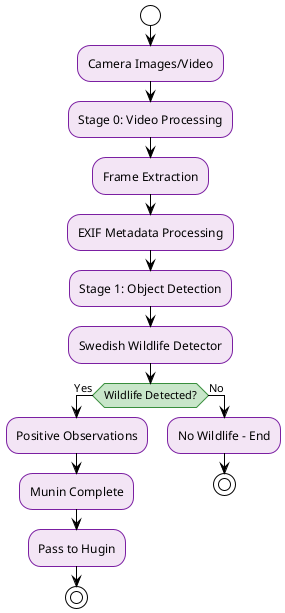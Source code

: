 @startuml Munin Workflow
!theme plain
skinparam backgroundColor #FFFFFF
skinparam activity {
    BackgroundColor #F3E5F5
    BorderColor #7B1FA2
    FontColor #000000
}
skinparam activityDiamond {
    BackgroundColor #C8E6C9
    BorderColor #388E3C
    FontColor #000000
}

start
:Camera Images/Video;
:Stage 0: Video Processing;
:Frame Extraction;
:EXIF Metadata Processing;
:Stage 1: Object Detection;
:Swedish Wildlife Detector;
if (Wildlife Detected?) then (Yes)
    :Positive Observations;
    :Munin Complete;
    :Pass to Hugin;
    stop
else (No)
    :No Wildlife - End;
    stop
endif
@enduml

